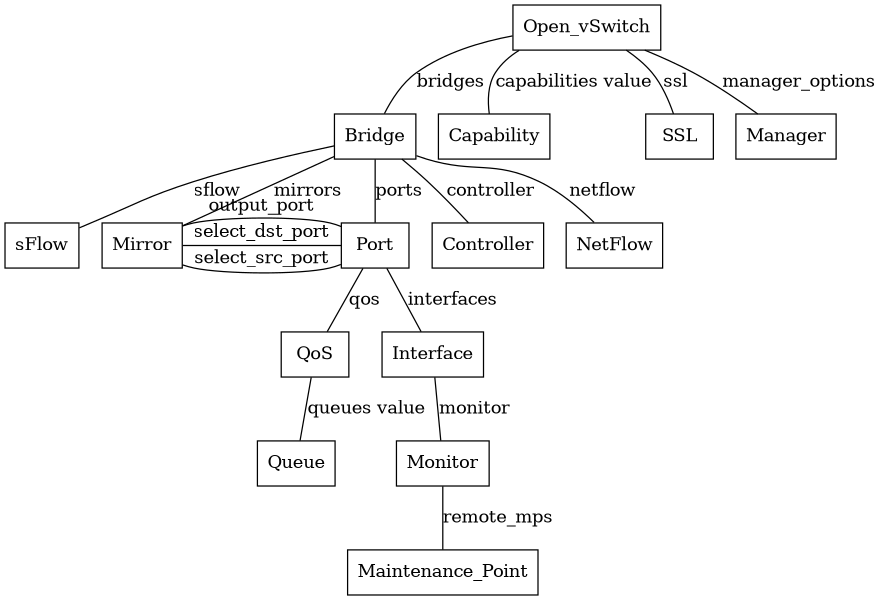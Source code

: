 digraph Open_vSwitch {
	size="6.5,4";
	margin="0";
	node [shape=box];
	edge [dir=none, arrowhead=none, arrowtail=none];
	Bridge;
	Bridge -> sFlow [label="sflow"];
	Bridge -> Mirror [label="mirrors"];
	Bridge -> Port [label="ports"];
	Bridge -> Controller [label="controller"];
	Bridge -> NetFlow [label="netflow"];
	size="6.5,4";
	margin="0";
	node [shape=box];
	edge [dir=none, arrowhead=none, arrowtail=none];
	QoS;
	QoS -> Queue [label="queues value"];
	size="6.5,4";
	margin="0";
	node [shape=box];
	edge [dir=none, arrowhead=none, arrowtail=none];
	Monitor;
	Monitor -> Maintenance_Point [label="remote_mps"];
	size="6.5,4";
	margin="0";
	node [shape=box];
	edge [dir=none, arrowhead=none, arrowtail=none];
	sFlow;
	size="6.5,4";
	margin="0";
	node [shape=box];
	edge [dir=none, arrowhead=none, arrowtail=none];
	Open_vSwitch;
	Open_vSwitch -> Bridge [label="bridges"];
	Open_vSwitch -> Capability [label="capabilities value"];
	Open_vSwitch -> SSL [label="ssl"];
	Open_vSwitch -> Manager [label="manager_options"];
	size="6.5,4";
	margin="0";
	node [shape=box];
	edge [dir=none, arrowhead=none, arrowtail=none];
	Controller;
	size="6.5,4";
	margin="0";
	node [shape=box];
	edge [dir=none, arrowhead=none, arrowtail=none];
	Queue;
	size="6.5,4";
	margin="0";
	node [shape=box];
	edge [dir=none, arrowhead=none, arrowtail=none];
	SSL;
	size="6.5,4";
	margin="0";
	node [shape=box];
	edge [dir=none, arrowhead=none, arrowtail=none];
	Manager;
	size="6.5,4";
	margin="0";
	node [shape=box];
	edge [dir=none, arrowhead=none, arrowtail=none];
	Capability;
	size="6.5,4";
	margin="0";
	node [shape=box];
	edge [dir=none, arrowhead=none, arrowtail=none];
	Mirror;
	Mirror -> Port [constraint=false, label="select_src_port"];
	Mirror -> Port [constraint=false, label="output_port"];
	Mirror -> Port [constraint=false, label="select_dst_port"];
	size="6.5,4";
	margin="0";
	node [shape=box];
	edge [dir=none, arrowhead=none, arrowtail=none];
	Interface;
	Interface -> Monitor [label="monitor"];
	size="6.5,4";
	margin="0";
	node [shape=box];
	edge [dir=none, arrowhead=none, arrowtail=none];
	NetFlow;
	size="6.5,4";
	margin="0";
	node [shape=box];
	edge [dir=none, arrowhead=none, arrowtail=none];
	Maintenance_Point;
	size="6.5,4";
	margin="0";
	node [shape=box];
	edge [dir=none, arrowhead=none, arrowtail=none];
	Port;
	Port -> QoS [label="qos"];
	Port -> Interface [label="interfaces"];
}
